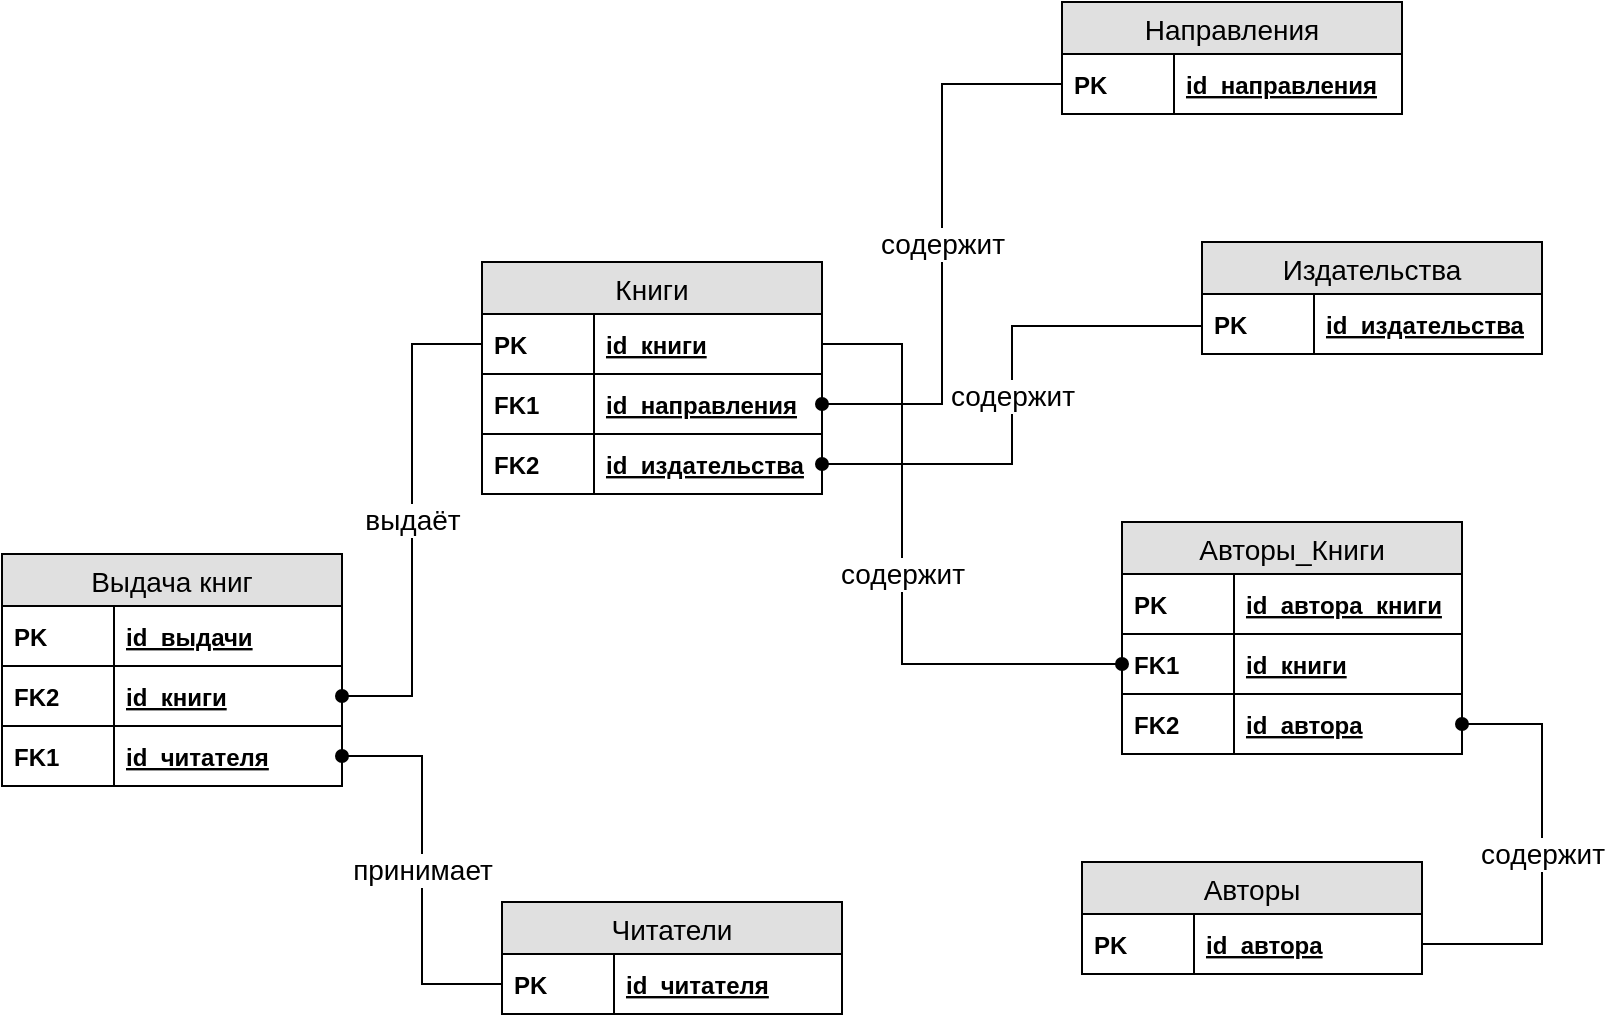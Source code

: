 <mxfile version="12.3.6" type="device" pages="1"><diagram id="ycYv2GEyDOw0Zzh_Fnli" name="Page-1"><mxGraphModel dx="1108" dy="492" grid="1" gridSize="10" guides="1" tooltips="1" connect="1" arrows="1" fold="1" page="1" pageScale="1" pageWidth="827" pageHeight="1169" math="0" shadow="0"><root><mxCell id="0"/><mxCell id="1" parent="0"/><mxCell id="86hMOu7RpVmu6Sr9yrb3-2" value="Выдача книг" style="swimlane;fontStyle=0;childLayout=stackLayout;horizontal=1;startSize=26;fillColor=#e0e0e0;horizontalStack=0;resizeParent=1;resizeParentMax=0;resizeLast=0;collapsible=1;marginBottom=0;swimlaneFillColor=#ffffff;align=center;fontSize=14;" parent="1" vertex="1"><mxGeometry x="20" y="396" width="170" height="116" as="geometry"><mxRectangle x="150" y="170" width="110" height="26" as="alternateBounds"/></mxGeometry></mxCell><mxCell id="86hMOu7RpVmu6Sr9yrb3-12" value="id_выдачи" style="shape=partialRectangle;top=0;left=0;right=0;bottom=1;align=left;verticalAlign=middle;fillColor=none;spacingLeft=60;spacingRight=4;overflow=hidden;rotatable=0;points=[[0,0.5],[1,0.5]];portConstraint=eastwest;dropTarget=0;fontStyle=5;fontSize=12;" parent="86hMOu7RpVmu6Sr9yrb3-2" vertex="1"><mxGeometry y="26" width="170" height="30" as="geometry"/></mxCell><mxCell id="86hMOu7RpVmu6Sr9yrb3-13" value="PK" style="shape=partialRectangle;fontStyle=1;top=0;left=0;bottom=0;fillColor=none;align=left;verticalAlign=middle;spacingLeft=4;spacingRight=4;overflow=hidden;rotatable=0;points=[];portConstraint=eastwest;part=1;fontSize=12;" parent="86hMOu7RpVmu6Sr9yrb3-12" vertex="1" connectable="0"><mxGeometry width="56" height="30" as="geometry"/></mxCell><mxCell id="86hMOu7RpVmu6Sr9yrb3-10" value="id_книги" style="shape=partialRectangle;top=0;left=0;right=0;bottom=1;align=left;verticalAlign=middle;fillColor=none;spacingLeft=60;spacingRight=4;overflow=hidden;rotatable=0;points=[[0,0.5],[1,0.5]];portConstraint=eastwest;dropTarget=0;fontStyle=5;fontSize=12;" parent="86hMOu7RpVmu6Sr9yrb3-2" vertex="1"><mxGeometry y="56" width="170" height="30" as="geometry"/></mxCell><mxCell id="86hMOu7RpVmu6Sr9yrb3-11" value="FK2" style="shape=partialRectangle;fontStyle=1;top=0;left=0;bottom=0;fillColor=none;align=left;verticalAlign=middle;spacingLeft=4;spacingRight=4;overflow=hidden;rotatable=0;points=[];portConstraint=eastwest;part=1;fontSize=12;" parent="86hMOu7RpVmu6Sr9yrb3-10" vertex="1" connectable="0"><mxGeometry width="56" height="30" as="geometry"/></mxCell><mxCell id="86hMOu7RpVmu6Sr9yrb3-5" value="id_читателя" style="shape=partialRectangle;top=0;left=0;right=0;bottom=1;align=left;verticalAlign=middle;fillColor=none;spacingLeft=60;spacingRight=4;overflow=hidden;rotatable=0;points=[[0,0.5],[1,0.5]];portConstraint=eastwest;dropTarget=0;fontStyle=5;fontSize=12;" parent="86hMOu7RpVmu6Sr9yrb3-2" vertex="1"><mxGeometry y="86" width="170" height="30" as="geometry"/></mxCell><mxCell id="86hMOu7RpVmu6Sr9yrb3-6" value="FK1" style="shape=partialRectangle;fontStyle=1;top=0;left=0;bottom=0;fillColor=none;align=left;verticalAlign=middle;spacingLeft=4;spacingRight=4;overflow=hidden;rotatable=0;points=[];portConstraint=eastwest;part=1;fontSize=12;" parent="86hMOu7RpVmu6Sr9yrb3-5" vertex="1" connectable="0"><mxGeometry width="56" height="30" as="geometry"/></mxCell><mxCell id="86hMOu7RpVmu6Sr9yrb3-14" value="Книги" style="swimlane;fontStyle=0;childLayout=stackLayout;horizontal=1;startSize=26;fillColor=#e0e0e0;horizontalStack=0;resizeParent=1;resizeParentMax=0;resizeLast=0;collapsible=1;marginBottom=0;swimlaneFillColor=#ffffff;align=center;fontSize=14;" parent="1" vertex="1"><mxGeometry x="260" y="250" width="170" height="116" as="geometry"><mxRectangle x="150" y="170" width="110" height="26" as="alternateBounds"/></mxGeometry></mxCell><mxCell id="86hMOu7RpVmu6Sr9yrb3-15" value="id_книги" style="shape=partialRectangle;top=0;left=0;right=0;bottom=1;align=left;verticalAlign=middle;fillColor=none;spacingLeft=60;spacingRight=4;overflow=hidden;rotatable=0;points=[[0,0.5],[1,0.5]];portConstraint=eastwest;dropTarget=0;fontStyle=5;fontSize=12;" parent="86hMOu7RpVmu6Sr9yrb3-14" vertex="1"><mxGeometry y="26" width="170" height="30" as="geometry"/></mxCell><mxCell id="86hMOu7RpVmu6Sr9yrb3-16" value="PK" style="shape=partialRectangle;fontStyle=1;top=0;left=0;bottom=0;fillColor=none;align=left;verticalAlign=middle;spacingLeft=4;spacingRight=4;overflow=hidden;rotatable=0;points=[];portConstraint=eastwest;part=1;fontSize=12;" parent="86hMOu7RpVmu6Sr9yrb3-15" vertex="1" connectable="0"><mxGeometry width="56" height="30" as="geometry"/></mxCell><mxCell id="86hMOu7RpVmu6Sr9yrb3-17" value="id_направления" style="shape=partialRectangle;top=0;left=0;right=0;bottom=1;align=left;verticalAlign=middle;fillColor=none;spacingLeft=60;spacingRight=4;overflow=hidden;rotatable=0;points=[[0,0.5],[1,0.5]];portConstraint=eastwest;dropTarget=0;fontStyle=5;fontSize=12;" parent="86hMOu7RpVmu6Sr9yrb3-14" vertex="1"><mxGeometry y="56" width="170" height="30" as="geometry"/></mxCell><mxCell id="86hMOu7RpVmu6Sr9yrb3-18" value="FK1" style="shape=partialRectangle;fontStyle=1;top=0;left=0;bottom=0;fillColor=none;align=left;verticalAlign=middle;spacingLeft=4;spacingRight=4;overflow=hidden;rotatable=0;points=[];portConstraint=eastwest;part=1;fontSize=12;" parent="86hMOu7RpVmu6Sr9yrb3-17" vertex="1" connectable="0"><mxGeometry width="56" height="30" as="geometry"/></mxCell><mxCell id="86hMOu7RpVmu6Sr9yrb3-19" value="id_издательства" style="shape=partialRectangle;top=0;left=0;right=0;bottom=1;align=left;verticalAlign=middle;fillColor=none;spacingLeft=60;spacingRight=4;overflow=hidden;rotatable=0;points=[[0,0.5],[1,0.5]];portConstraint=eastwest;dropTarget=0;fontStyle=5;fontSize=12;" parent="86hMOu7RpVmu6Sr9yrb3-14" vertex="1"><mxGeometry y="86" width="170" height="30" as="geometry"/></mxCell><mxCell id="86hMOu7RpVmu6Sr9yrb3-20" value="FK2" style="shape=partialRectangle;fontStyle=1;top=0;left=0;bottom=0;fillColor=none;align=left;verticalAlign=middle;spacingLeft=4;spacingRight=4;overflow=hidden;rotatable=0;points=[];portConstraint=eastwest;part=1;fontSize=12;" parent="86hMOu7RpVmu6Sr9yrb3-19" vertex="1" connectable="0"><mxGeometry width="56" height="30" as="geometry"/></mxCell><mxCell id="86hMOu7RpVmu6Sr9yrb3-21" value="Читатели" style="swimlane;fontStyle=0;childLayout=stackLayout;horizontal=1;startSize=26;fillColor=#e0e0e0;horizontalStack=0;resizeParent=1;resizeParentMax=0;resizeLast=0;collapsible=1;marginBottom=0;swimlaneFillColor=#ffffff;align=center;fontSize=14;" parent="1" vertex="1"><mxGeometry x="270" y="570" width="170" height="56" as="geometry"><mxRectangle x="150" y="170" width="110" height="26" as="alternateBounds"/></mxGeometry></mxCell><mxCell id="86hMOu7RpVmu6Sr9yrb3-22" value="id_читателя" style="shape=partialRectangle;top=0;left=0;right=0;bottom=1;align=left;verticalAlign=middle;fillColor=none;spacingLeft=60;spacingRight=4;overflow=hidden;rotatable=0;points=[[0,0.5],[1,0.5]];portConstraint=eastwest;dropTarget=0;fontStyle=5;fontSize=12;" parent="86hMOu7RpVmu6Sr9yrb3-21" vertex="1"><mxGeometry y="26" width="170" height="30" as="geometry"/></mxCell><mxCell id="86hMOu7RpVmu6Sr9yrb3-23" value="PK" style="shape=partialRectangle;fontStyle=1;top=0;left=0;bottom=0;fillColor=none;align=left;verticalAlign=middle;spacingLeft=4;spacingRight=4;overflow=hidden;rotatable=0;points=[];portConstraint=eastwest;part=1;fontSize=12;" parent="86hMOu7RpVmu6Sr9yrb3-22" vertex="1" connectable="0"><mxGeometry width="56" height="30" as="geometry"/></mxCell><mxCell id="86hMOu7RpVmu6Sr9yrb3-28" value="Авторы_Книги" style="swimlane;fontStyle=0;childLayout=stackLayout;horizontal=1;startSize=26;fillColor=#e0e0e0;horizontalStack=0;resizeParent=1;resizeParentMax=0;resizeLast=0;collapsible=1;marginBottom=0;swimlaneFillColor=#ffffff;align=center;fontSize=14;" parent="1" vertex="1"><mxGeometry x="580" y="380" width="170" height="116" as="geometry"><mxRectangle x="150" y="170" width="110" height="26" as="alternateBounds"/></mxGeometry></mxCell><mxCell id="86hMOu7RpVmu6Sr9yrb3-35" value="id_автора_книги" style="shape=partialRectangle;top=0;left=0;right=0;bottom=1;align=left;verticalAlign=middle;fillColor=none;spacingLeft=60;spacingRight=4;overflow=hidden;rotatable=0;points=[[0,0.5],[1,0.5]];portConstraint=eastwest;dropTarget=0;fontStyle=5;fontSize=12;" parent="86hMOu7RpVmu6Sr9yrb3-28" vertex="1"><mxGeometry y="26" width="170" height="30" as="geometry"/></mxCell><mxCell id="86hMOu7RpVmu6Sr9yrb3-36" value="PK" style="shape=partialRectangle;fontStyle=1;top=0;left=0;bottom=0;fillColor=none;align=left;verticalAlign=middle;spacingLeft=4;spacingRight=4;overflow=hidden;rotatable=0;points=[];portConstraint=eastwest;part=1;fontSize=12;" parent="86hMOu7RpVmu6Sr9yrb3-35" vertex="1" connectable="0"><mxGeometry width="56" height="30" as="geometry"/></mxCell><mxCell id="86hMOu7RpVmu6Sr9yrb3-31" value="id_книги" style="shape=partialRectangle;top=0;left=0;right=0;bottom=1;align=left;verticalAlign=middle;fillColor=none;spacingLeft=60;spacingRight=4;overflow=hidden;rotatable=0;points=[[0,0.5],[1,0.5]];portConstraint=eastwest;dropTarget=0;fontStyle=5;fontSize=12;" parent="86hMOu7RpVmu6Sr9yrb3-28" vertex="1"><mxGeometry y="56" width="170" height="30" as="geometry"/></mxCell><mxCell id="86hMOu7RpVmu6Sr9yrb3-32" value="FK1" style="shape=partialRectangle;fontStyle=1;top=0;left=0;bottom=0;fillColor=none;align=left;verticalAlign=middle;spacingLeft=4;spacingRight=4;overflow=hidden;rotatable=0;points=[];portConstraint=eastwest;part=1;fontSize=12;" parent="86hMOu7RpVmu6Sr9yrb3-31" vertex="1" connectable="0"><mxGeometry width="56" height="30" as="geometry"/></mxCell><mxCell id="86hMOu7RpVmu6Sr9yrb3-33" value="id_автора" style="shape=partialRectangle;top=0;left=0;right=0;bottom=1;align=left;verticalAlign=middle;fillColor=none;spacingLeft=60;spacingRight=4;overflow=hidden;rotatable=0;points=[[0,0.5],[1,0.5]];portConstraint=eastwest;dropTarget=0;fontStyle=5;fontSize=12;" parent="86hMOu7RpVmu6Sr9yrb3-28" vertex="1"><mxGeometry y="86" width="170" height="30" as="geometry"/></mxCell><mxCell id="86hMOu7RpVmu6Sr9yrb3-34" value="FK2" style="shape=partialRectangle;fontStyle=1;top=0;left=0;bottom=0;fillColor=none;align=left;verticalAlign=middle;spacingLeft=4;spacingRight=4;overflow=hidden;rotatable=0;points=[];portConstraint=eastwest;part=1;fontSize=12;" parent="86hMOu7RpVmu6Sr9yrb3-33" vertex="1" connectable="0"><mxGeometry width="56" height="30" as="geometry"/></mxCell><mxCell id="86hMOu7RpVmu6Sr9yrb3-37" value="Авторы" style="swimlane;fontStyle=0;childLayout=stackLayout;horizontal=1;startSize=26;fillColor=#e0e0e0;horizontalStack=0;resizeParent=1;resizeParentMax=0;resizeLast=0;collapsible=1;marginBottom=0;swimlaneFillColor=#ffffff;align=center;fontSize=14;" parent="1" vertex="1"><mxGeometry x="560" y="550" width="170" height="56" as="geometry"><mxRectangle x="150" y="170" width="110" height="26" as="alternateBounds"/></mxGeometry></mxCell><mxCell id="86hMOu7RpVmu6Sr9yrb3-38" value="id_автора" style="shape=partialRectangle;top=0;left=0;right=0;bottom=1;align=left;verticalAlign=middle;fillColor=none;spacingLeft=60;spacingRight=4;overflow=hidden;rotatable=0;points=[[0,0.5],[1,0.5]];portConstraint=eastwest;dropTarget=0;fontStyle=5;fontSize=12;" parent="86hMOu7RpVmu6Sr9yrb3-37" vertex="1"><mxGeometry y="26" width="170" height="30" as="geometry"/></mxCell><mxCell id="86hMOu7RpVmu6Sr9yrb3-39" value="PK" style="shape=partialRectangle;fontStyle=1;top=0;left=0;bottom=0;fillColor=none;align=left;verticalAlign=middle;spacingLeft=4;spacingRight=4;overflow=hidden;rotatable=0;points=[];portConstraint=eastwest;part=1;fontSize=12;" parent="86hMOu7RpVmu6Sr9yrb3-38" vertex="1" connectable="0"><mxGeometry width="56" height="30" as="geometry"/></mxCell><mxCell id="86hMOu7RpVmu6Sr9yrb3-40" value="Издательства" style="swimlane;fontStyle=0;childLayout=stackLayout;horizontal=1;startSize=26;fillColor=#e0e0e0;horizontalStack=0;resizeParent=1;resizeParentMax=0;resizeLast=0;collapsible=1;marginBottom=0;swimlaneFillColor=#ffffff;align=center;fontSize=14;" parent="1" vertex="1"><mxGeometry x="620" y="240" width="170" height="56" as="geometry"><mxRectangle x="150" y="170" width="110" height="26" as="alternateBounds"/></mxGeometry></mxCell><mxCell id="86hMOu7RpVmu6Sr9yrb3-41" value="id_издательства" style="shape=partialRectangle;top=0;left=0;right=0;bottom=1;align=left;verticalAlign=middle;fillColor=none;spacingLeft=60;spacingRight=4;overflow=hidden;rotatable=0;points=[[0,0.5],[1,0.5]];portConstraint=eastwest;dropTarget=0;fontStyle=5;fontSize=12;" parent="86hMOu7RpVmu6Sr9yrb3-40" vertex="1"><mxGeometry y="26" width="170" height="30" as="geometry"/></mxCell><mxCell id="86hMOu7RpVmu6Sr9yrb3-42" value="PK" style="shape=partialRectangle;fontStyle=1;top=0;left=0;bottom=0;fillColor=none;align=left;verticalAlign=middle;spacingLeft=4;spacingRight=4;overflow=hidden;rotatable=0;points=[];portConstraint=eastwest;part=1;fontSize=12;" parent="86hMOu7RpVmu6Sr9yrb3-41" vertex="1" connectable="0"><mxGeometry width="56" height="30" as="geometry"/></mxCell><mxCell id="86hMOu7RpVmu6Sr9yrb3-43" value="Направления" style="swimlane;fontStyle=0;childLayout=stackLayout;horizontal=1;startSize=26;fillColor=#e0e0e0;horizontalStack=0;resizeParent=1;resizeParentMax=0;resizeLast=0;collapsible=1;marginBottom=0;swimlaneFillColor=#ffffff;align=center;fontSize=14;" parent="1" vertex="1"><mxGeometry x="550" y="120" width="170" height="56" as="geometry"><mxRectangle x="150" y="170" width="110" height="26" as="alternateBounds"/></mxGeometry></mxCell><mxCell id="86hMOu7RpVmu6Sr9yrb3-44" value="id_направления" style="shape=partialRectangle;top=0;left=0;right=0;bottom=1;align=left;verticalAlign=middle;fillColor=none;spacingLeft=60;spacingRight=4;overflow=hidden;rotatable=0;points=[[0,0.5],[1,0.5]];portConstraint=eastwest;dropTarget=0;fontStyle=5;fontSize=12;" parent="86hMOu7RpVmu6Sr9yrb3-43" vertex="1"><mxGeometry y="26" width="170" height="30" as="geometry"/></mxCell><mxCell id="86hMOu7RpVmu6Sr9yrb3-45" value="PK" style="shape=partialRectangle;fontStyle=1;top=0;left=0;bottom=0;fillColor=none;align=left;verticalAlign=middle;spacingLeft=4;spacingRight=4;overflow=hidden;rotatable=0;points=[];portConstraint=eastwest;part=1;fontSize=12;" parent="86hMOu7RpVmu6Sr9yrb3-44" vertex="1" connectable="0"><mxGeometry width="56" height="30" as="geometry"/></mxCell><mxCell id="86hMOu7RpVmu6Sr9yrb3-60" value="&amp;nbsp;выдаёт&amp;nbsp;" style="endArrow=oval;endSize=6;endFill=1;html=1;entryX=1;entryY=0.5;entryDx=0;entryDy=0;exitX=0;exitY=0.5;exitDx=0;exitDy=0;edgeStyle=orthogonalEdgeStyle;rounded=0;fontSize=14;" parent="1" source="86hMOu7RpVmu6Sr9yrb3-15" target="86hMOu7RpVmu6Sr9yrb3-10" edge="1"><mxGeometry width="160" relative="1" as="geometry"><mxPoint x="320" y="440" as="sourcePoint"/><mxPoint x="270" y="510" as="targetPoint"/></mxGeometry></mxCell><mxCell id="86hMOu7RpVmu6Sr9yrb3-61" value="принимает" style="endArrow=oval;endSize=6;endFill=1;html=1;entryX=1;entryY=0.5;entryDx=0;entryDy=0;exitX=0;exitY=0.5;exitDx=0;exitDy=0;edgeStyle=orthogonalEdgeStyle;rounded=0;fontSize=14;" parent="1" source="86hMOu7RpVmu6Sr9yrb3-22" target="86hMOu7RpVmu6Sr9yrb3-5" edge="1"><mxGeometry width="160" relative="1" as="geometry"><mxPoint x="270" y="301" as="sourcePoint"/><mxPoint x="200" y="477" as="targetPoint"/></mxGeometry></mxCell><mxCell id="86hMOu7RpVmu6Sr9yrb3-62" value="содержит" style="endArrow=oval;endSize=6;endFill=1;html=1;entryX=1;entryY=0.5;entryDx=0;entryDy=0;exitX=1;exitY=0.5;exitDx=0;exitDy=0;edgeStyle=orthogonalEdgeStyle;rounded=0;fontSize=14;" parent="1" source="86hMOu7RpVmu6Sr9yrb3-38" target="86hMOu7RpVmu6Sr9yrb3-33" edge="1"><mxGeometry width="160" relative="1" as="geometry"><mxPoint x="280" y="621" as="sourcePoint"/><mxPoint x="200" y="507" as="targetPoint"/><Array as="points"><mxPoint x="730" y="591"/><mxPoint x="790" y="591"/><mxPoint x="790" y="481"/></Array></mxGeometry></mxCell><mxCell id="86hMOu7RpVmu6Sr9yrb3-65" value="содержит" style="endArrow=oval;endSize=6;endFill=1;html=1;entryX=1;entryY=0.5;entryDx=0;entryDy=0;exitX=0;exitY=0.5;exitDx=0;exitDy=0;edgeStyle=orthogonalEdgeStyle;rounded=0;fontSize=14;" parent="1" source="86hMOu7RpVmu6Sr9yrb3-44" target="86hMOu7RpVmu6Sr9yrb3-17" edge="1"><mxGeometry width="160" relative="1" as="geometry"><mxPoint x="550" y="140" as="sourcePoint"/><mxPoint x="480" y="316" as="targetPoint"/></mxGeometry></mxCell><mxCell id="86hMOu7RpVmu6Sr9yrb3-66" value="содержит" style="endArrow=oval;endSize=6;endFill=1;html=1;entryX=1;entryY=0.5;entryDx=0;entryDy=0;exitX=0;exitY=0.75;exitDx=0;exitDy=0;edgeStyle=orthogonalEdgeStyle;rounded=0;fontSize=14;" parent="1" source="86hMOu7RpVmu6Sr9yrb3-40" target="86hMOu7RpVmu6Sr9yrb3-19" edge="1"><mxGeometry width="160" relative="1" as="geometry"><mxPoint x="590" y="211" as="sourcePoint"/><mxPoint x="440" y="331" as="targetPoint"/></mxGeometry></mxCell><mxCell id="86hMOu7RpVmu6Sr9yrb3-71" value="содержит" style="endArrow=none;endSize=6;endFill=0;html=1;entryX=1;entryY=0.5;entryDx=0;entryDy=0;exitX=0;exitY=0.5;exitDx=0;exitDy=0;edgeStyle=orthogonalEdgeStyle;rounded=0;fontSize=14;startArrow=oval;startFill=1;" parent="1" source="86hMOu7RpVmu6Sr9yrb3-31" target="86hMOu7RpVmu6Sr9yrb3-15" edge="1"><mxGeometry width="160" relative="1" as="geometry"><mxPoint x="590" y="211" as="sourcePoint"/><mxPoint x="440" y="331" as="targetPoint"/><Array as="points"><mxPoint x="470" y="451"/><mxPoint x="470" y="291"/></Array></mxGeometry></mxCell></root></mxGraphModel></diagram></mxfile>